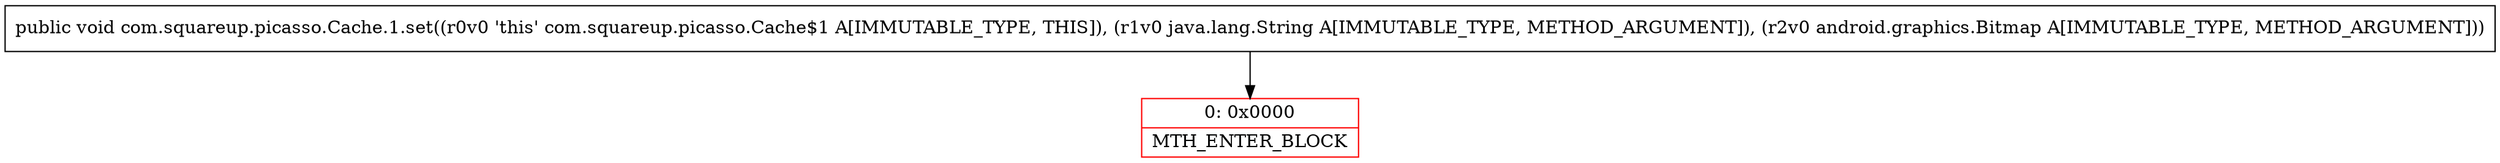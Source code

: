 digraph "CFG forcom.squareup.picasso.Cache.1.set(Ljava\/lang\/String;Landroid\/graphics\/Bitmap;)V" {
subgraph cluster_Region_1035968284 {
label = "R(0)";
node [shape=record,color=blue];
}
Node_0 [shape=record,color=red,label="{0\:\ 0x0000|MTH_ENTER_BLOCK\l}"];
MethodNode[shape=record,label="{public void com.squareup.picasso.Cache.1.set((r0v0 'this' com.squareup.picasso.Cache$1 A[IMMUTABLE_TYPE, THIS]), (r1v0 java.lang.String A[IMMUTABLE_TYPE, METHOD_ARGUMENT]), (r2v0 android.graphics.Bitmap A[IMMUTABLE_TYPE, METHOD_ARGUMENT])) }"];
MethodNode -> Node_0;
}

